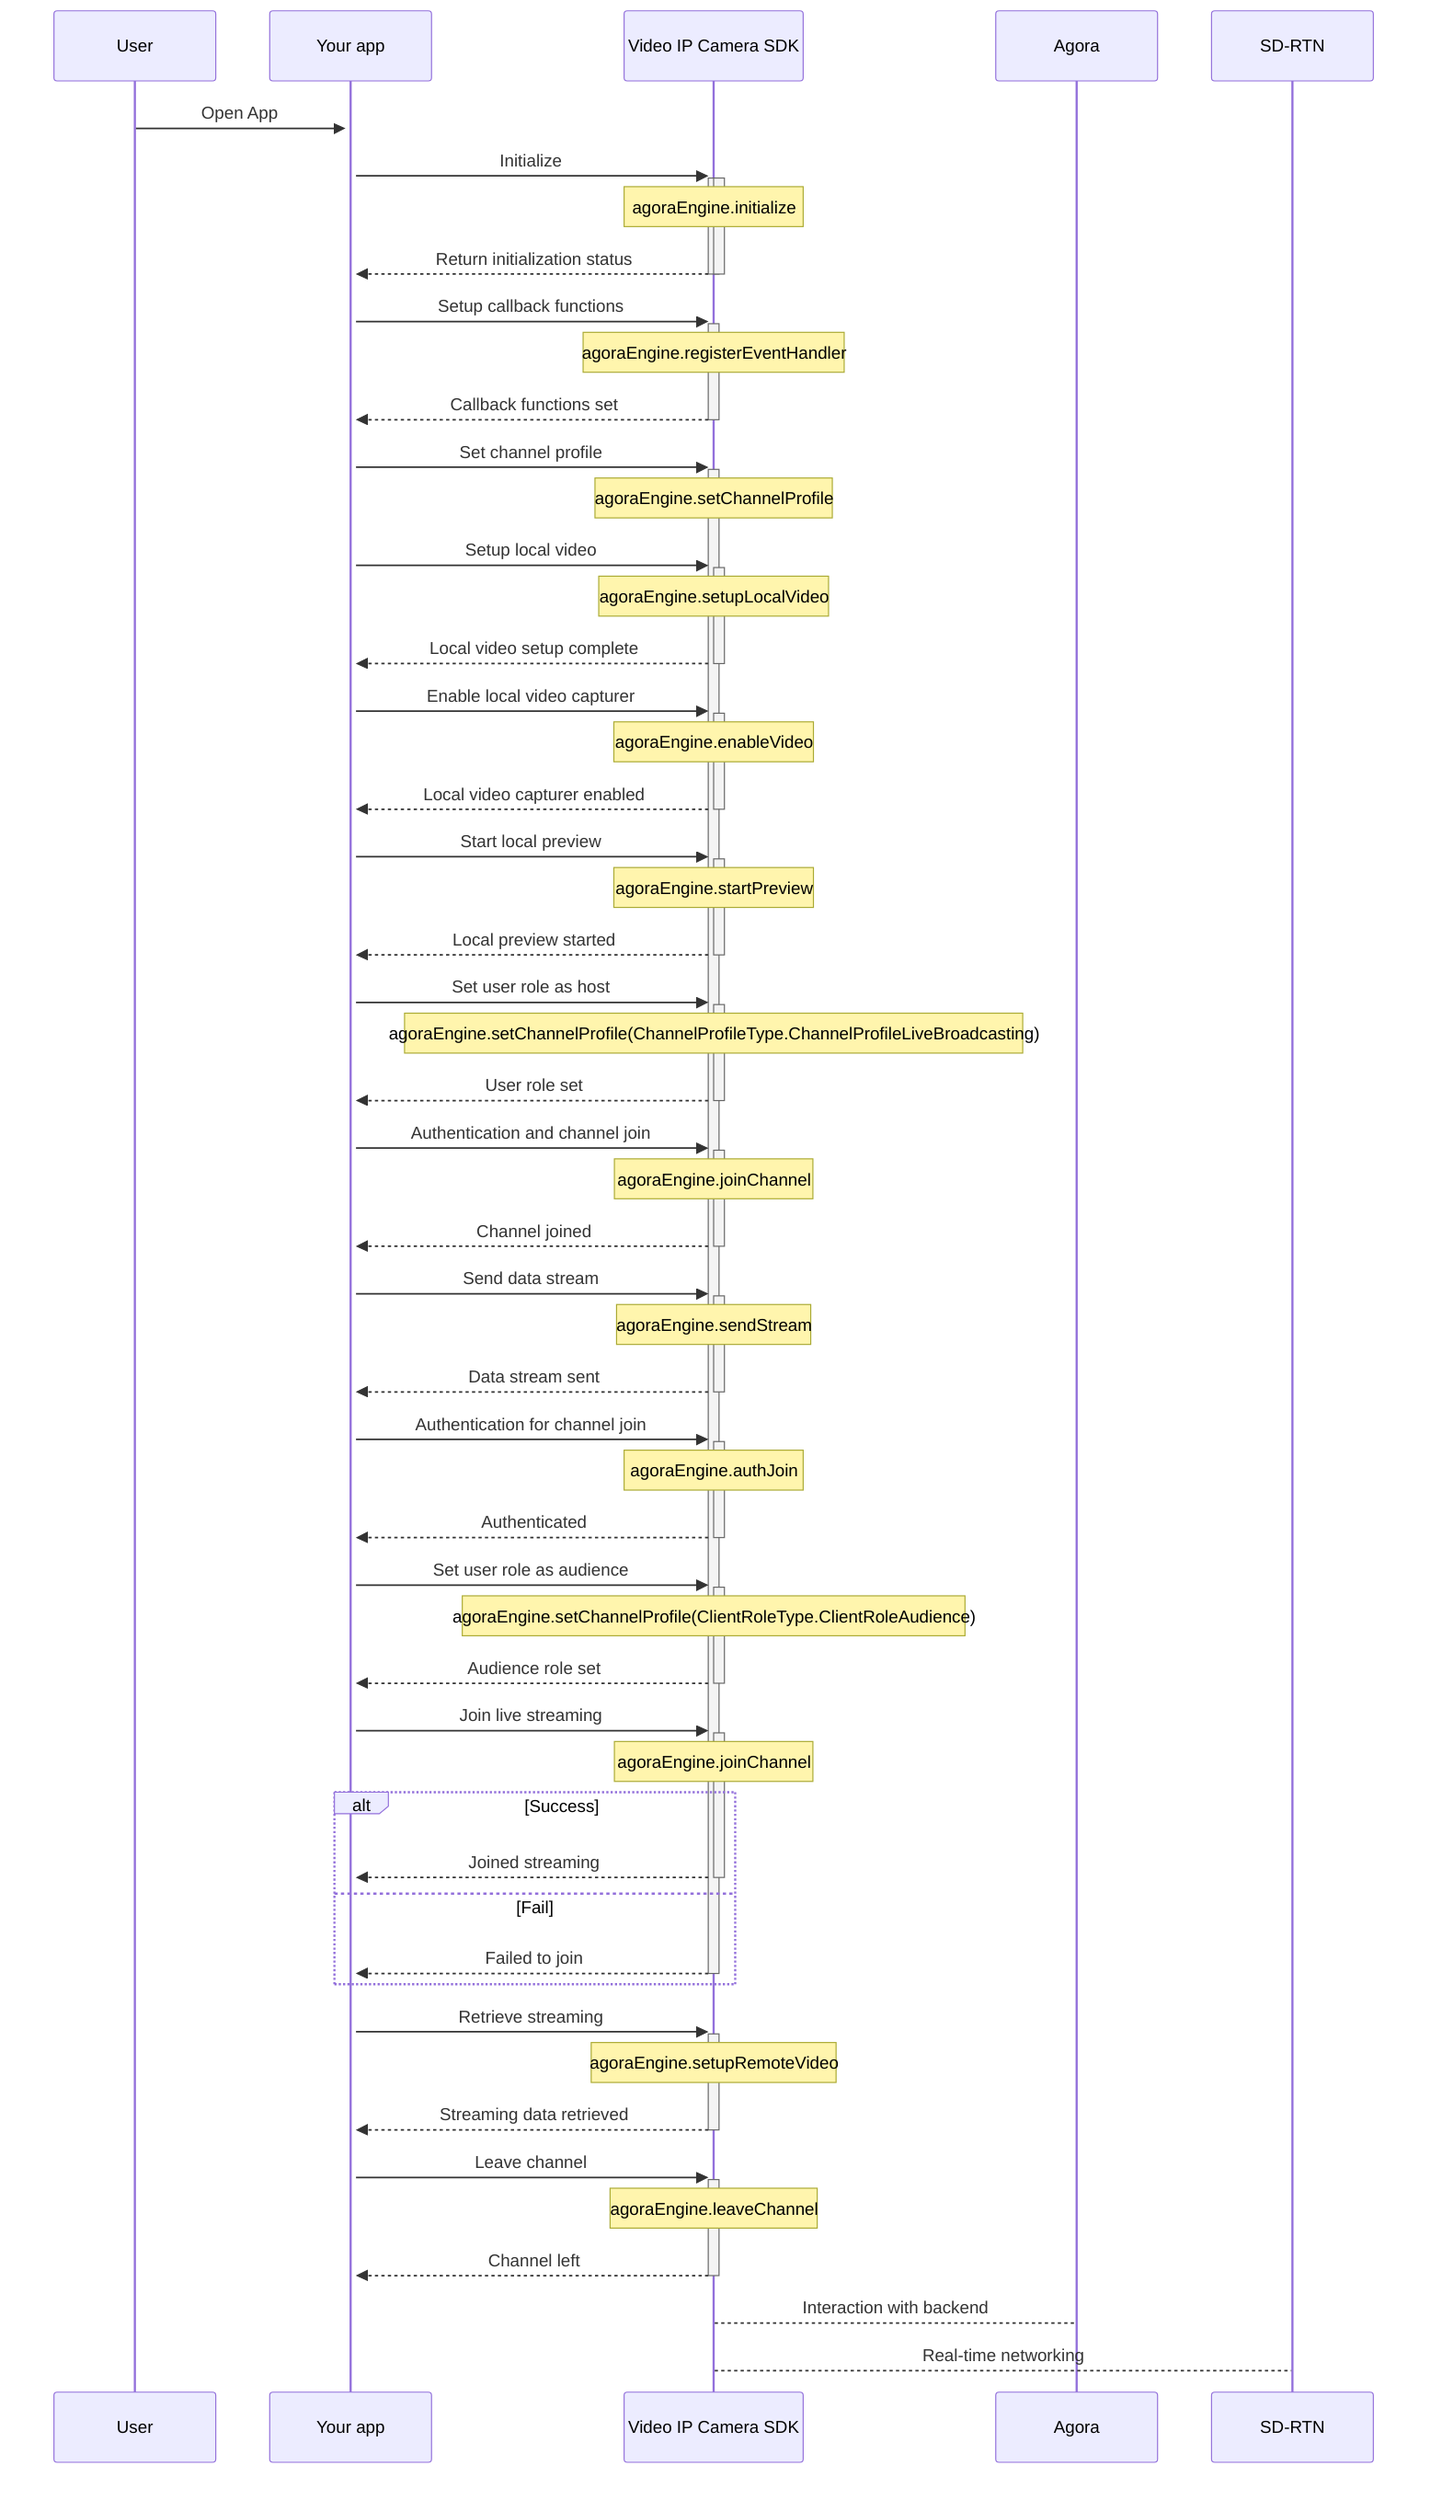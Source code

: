 sequenceDiagram
    participant User
    participant Your_app as Your app
    participant Video_SDK as Video IP Camera SDK
    participant Agora
    participant SD_RTN as SD-RTN

    User->>+Your_app: Open App
    Your_app->>+Video_SDK: Initialize
    activate Video_SDK
    Note over Video_SDK: agoraEngine.initialize
    Video_SDK-->>-Your_app: Return initialization status
    deactivate Video_SDK

    Your_app->>+Video_SDK: Setup callback functions
    Note over Video_SDK: agoraEngine.registerEventHandler
    Video_SDK-->>-Your_app: Callback functions set

    Your_app->>+Video_SDK: Set channel profile
    Note over Video_SDK: agoraEngine.setChannelProfile

    Your_app->>+Video_SDK: Setup local video
    Note over Video_SDK: agoraEngine.setupLocalVideo
    Video_SDK-->>-Your_app: Local video setup complete

    Your_app->>+Video_SDK: Enable local video capturer
    Note over Video_SDK: agoraEngine.enableVideo
    Video_SDK-->>-Your_app: Local video capturer enabled

    Your_app->>+Video_SDK: Start local preview
    Note over Video_SDK: agoraEngine.startPreview
    Video_SDK-->>-Your_app: Local preview started

    Your_app->>+Video_SDK: Set user role as host
    Note over Video_SDK: agoraEngine.setChannelProfile(ChannelProfileType.ChannelProfileLiveBroadcasting)
    Video_SDK-->>-Your_app: User role set

    Your_app->>+Video_SDK: Authentication and channel join
    Note over Video_SDK: agoraEngine.joinChannel
    Video_SDK-->>-Your_app: Channel joined

    Your_app->>+Video_SDK: Send data stream
    Note over Video_SDK: agoraEngine.sendStream
    Video_SDK-->>-Your_app: Data stream sent

    Your_app->>+Video_SDK: Authentication for channel join
    Note over Video_SDK: agoraEngine.authJoin
    Video_SDK-->>-Your_app: Authenticated

    Your_app->>+Video_SDK: Set user role as audience
    Note over Video_SDK: agoraEngine.setChannelProfile(ClientRoleType.ClientRoleAudience)
    Video_SDK-->>-Your_app: Audience role set

    Your_app->>+Video_SDK: Join live streaming
    Note over Video_SDK: agoraEngine.joinChannel
    alt Success
        Video_SDK-->>-Your_app: Joined streaming
    else Fail
        Video_SDK-->>-Your_app: Failed to join
    end

    Your_app->>+Video_SDK: Retrieve streaming
    Note over Video_SDK: agoraEngine.setupRemoteVideo
    Video_SDK-->>-Your_app: Streaming data retrieved

    Your_app->>+Video_SDK: Leave channel
    Note over Video_SDK: agoraEngine.leaveChannel
    Video_SDK-->>-Your_app: Channel left

    Video_SDK --> Agora :Interaction with backend
    Video_SDK --> SD_RTN : Real-time networking